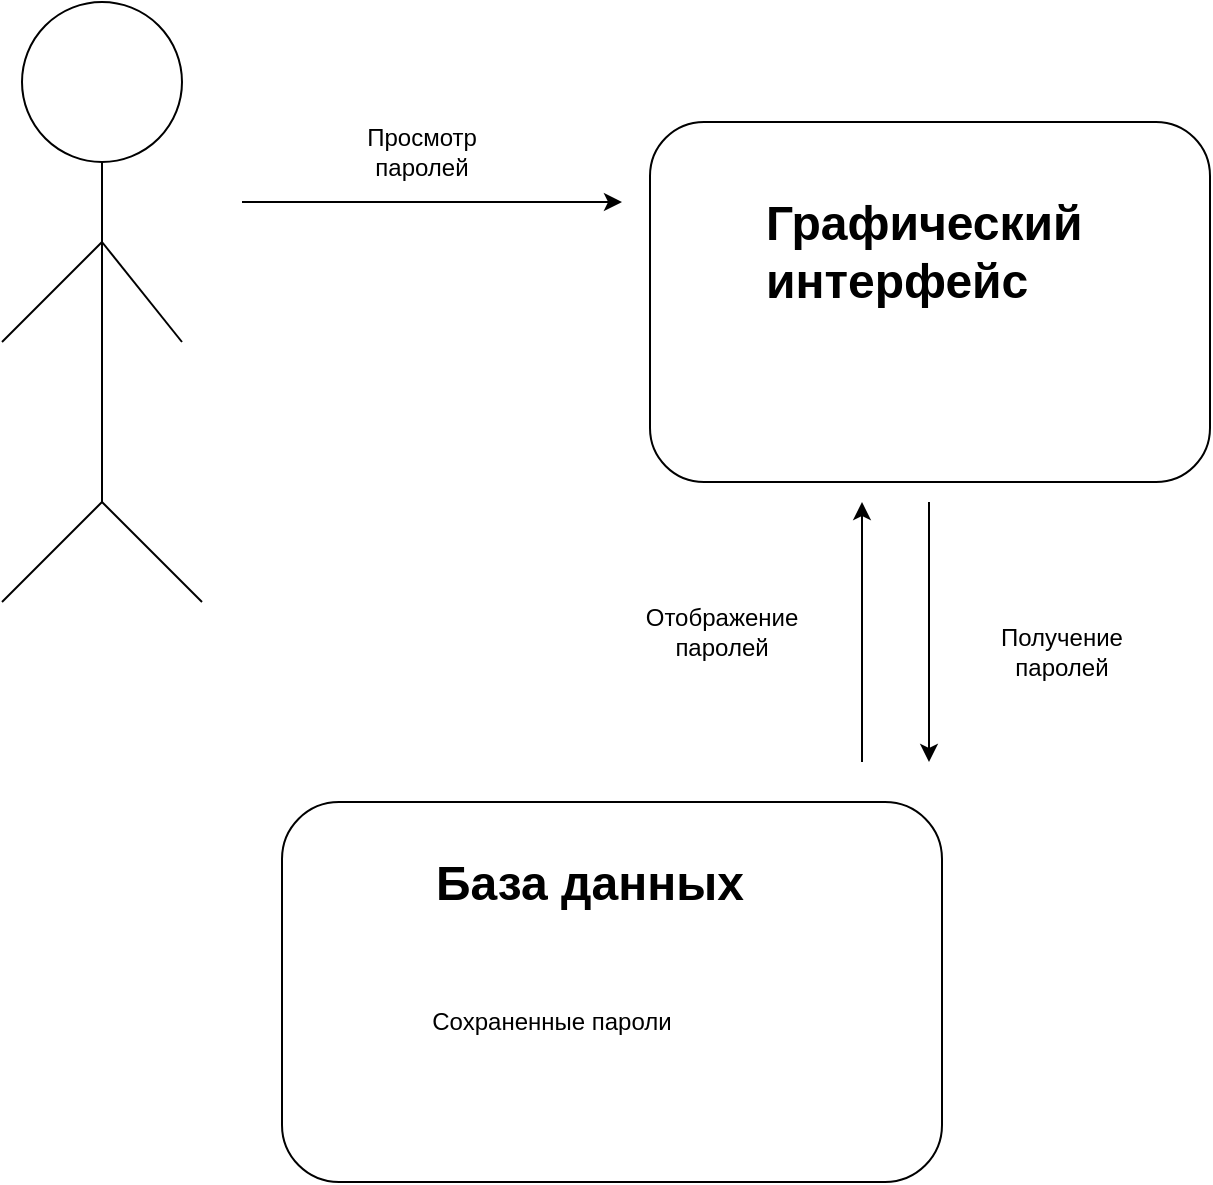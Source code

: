 <mxfile version="27.1.0">
  <diagram name="Страница — 1" id="cDtAioRGOH2eimwJ0MRe">
    <mxGraphModel dx="1042" dy="668" grid="1" gridSize="10" guides="1" tooltips="1" connect="1" arrows="1" fold="1" page="1" pageScale="1" pageWidth="827" pageHeight="1169" math="0" shadow="0">
      <root>
        <mxCell id="0" />
        <mxCell id="1" parent="0" />
        <mxCell id="OieY7MFDGjZ9IrIKq8Xh-1" value="" style="rounded=1;whiteSpace=wrap;html=1;" parent="1" vertex="1">
          <mxGeometry x="414" y="70" width="280" height="180" as="geometry" />
        </mxCell>
        <mxCell id="OieY7MFDGjZ9IrIKq8Xh-2" value="" style="ellipse;whiteSpace=wrap;html=1;aspect=fixed;" parent="1" vertex="1">
          <mxGeometry x="100" y="10" width="80" height="80" as="geometry" />
        </mxCell>
        <mxCell id="OieY7MFDGjZ9IrIKq8Xh-3" value="" style="endArrow=none;html=1;rounded=0;" parent="1" edge="1">
          <mxGeometry width="50" height="50" relative="1" as="geometry">
            <mxPoint x="140" y="260" as="sourcePoint" />
            <mxPoint x="140" y="90" as="targetPoint" />
          </mxGeometry>
        </mxCell>
        <mxCell id="OieY7MFDGjZ9IrIKq8Xh-4" value="" style="endArrow=none;html=1;rounded=0;" parent="1" edge="1">
          <mxGeometry width="50" height="50" relative="1" as="geometry">
            <mxPoint x="90" y="310" as="sourcePoint" />
            <mxPoint x="140" y="260" as="targetPoint" />
          </mxGeometry>
        </mxCell>
        <mxCell id="OieY7MFDGjZ9IrIKq8Xh-5" value="" style="endArrow=none;html=1;rounded=0;" parent="1" edge="1">
          <mxGeometry width="50" height="50" relative="1" as="geometry">
            <mxPoint x="190" y="310" as="sourcePoint" />
            <mxPoint x="140" y="260" as="targetPoint" />
            <Array as="points">
              <mxPoint x="150" y="270" />
            </Array>
          </mxGeometry>
        </mxCell>
        <mxCell id="OieY7MFDGjZ9IrIKq8Xh-6" value="" style="endArrow=none;html=1;rounded=0;" parent="1" edge="1">
          <mxGeometry width="50" height="50" relative="1" as="geometry">
            <mxPoint x="90" y="180" as="sourcePoint" />
            <mxPoint x="140" y="130" as="targetPoint" />
          </mxGeometry>
        </mxCell>
        <mxCell id="OieY7MFDGjZ9IrIKq8Xh-7" value="" style="endArrow=none;html=1;rounded=0;" parent="1" edge="1">
          <mxGeometry width="50" height="50" relative="1" as="geometry">
            <mxPoint x="180" y="180" as="sourcePoint" />
            <mxPoint x="140" y="130" as="targetPoint" />
          </mxGeometry>
        </mxCell>
        <mxCell id="OieY7MFDGjZ9IrIKq8Xh-8" value="" style="endArrow=classic;html=1;rounded=0;" parent="1" edge="1">
          <mxGeometry width="50" height="50" relative="1" as="geometry">
            <mxPoint x="210" y="110" as="sourcePoint" />
            <mxPoint x="400" y="110" as="targetPoint" />
          </mxGeometry>
        </mxCell>
        <mxCell id="OieY7MFDGjZ9IrIKq8Xh-9" value="Просмотр паролей" style="text;html=1;align=center;verticalAlign=middle;whiteSpace=wrap;rounded=0;" parent="1" vertex="1">
          <mxGeometry x="270" y="70" width="60" height="30" as="geometry" />
        </mxCell>
        <mxCell id="OieY7MFDGjZ9IrIKq8Xh-10" value="&lt;h1 style=&quot;margin-top: 0px;&quot;&gt;Графический интерфейс&lt;/h1&gt;" style="text;html=1;whiteSpace=wrap;overflow=hidden;rounded=0;" parent="1" vertex="1">
          <mxGeometry x="470" y="100" width="180" height="120" as="geometry" />
        </mxCell>
        <mxCell id="OieY7MFDGjZ9IrIKq8Xh-11" value="" style="endArrow=classic;html=1;rounded=0;" parent="1" edge="1">
          <mxGeometry width="50" height="50" relative="1" as="geometry">
            <mxPoint x="553.5" y="260" as="sourcePoint" />
            <mxPoint x="553.5" y="390" as="targetPoint" />
          </mxGeometry>
        </mxCell>
        <mxCell id="OieY7MFDGjZ9IrIKq8Xh-12" value="" style="endArrow=classic;html=1;rounded=0;" parent="1" edge="1">
          <mxGeometry width="50" height="50" relative="1" as="geometry">
            <mxPoint x="520" y="390" as="sourcePoint" />
            <mxPoint x="520" y="260" as="targetPoint" />
          </mxGeometry>
        </mxCell>
        <mxCell id="OieY7MFDGjZ9IrIKq8Xh-13" value="П&lt;span style=&quot;background-color: transparent; color: light-dark(rgb(0, 0, 0), rgb(255, 255, 255));&quot;&gt;олучение паролей&lt;/span&gt;" style="text;html=1;align=center;verticalAlign=middle;whiteSpace=wrap;rounded=0;" parent="1" vertex="1">
          <mxGeometry x="590" y="320" width="60" height="30" as="geometry" />
        </mxCell>
        <mxCell id="OieY7MFDGjZ9IrIKq8Xh-14" value="Отображение паролей" style="text;html=1;align=center;verticalAlign=middle;whiteSpace=wrap;rounded=0;" parent="1" vertex="1">
          <mxGeometry x="420" y="310" width="60" height="30" as="geometry" />
        </mxCell>
        <mxCell id="OieY7MFDGjZ9IrIKq8Xh-15" value="" style="rounded=1;whiteSpace=wrap;html=1;" parent="1" vertex="1">
          <mxGeometry x="230" y="410" width="330" height="190" as="geometry" />
        </mxCell>
        <mxCell id="OieY7MFDGjZ9IrIKq8Xh-16" value="&lt;h1 style=&quot;margin-top: 0px;&quot;&gt;База данных&lt;/h1&gt;" style="text;html=1;whiteSpace=wrap;overflow=hidden;rounded=0;" parent="1" vertex="1">
          <mxGeometry x="305" y="430" width="180" height="120" as="geometry" />
        </mxCell>
        <mxCell id="OieY7MFDGjZ9IrIKq8Xh-17" value="Сохраненные пароли" style="text;html=1;align=center;verticalAlign=middle;whiteSpace=wrap;rounded=0;" parent="1" vertex="1">
          <mxGeometry x="280" y="470" width="170" height="100" as="geometry" />
        </mxCell>
      </root>
    </mxGraphModel>
  </diagram>
</mxfile>
